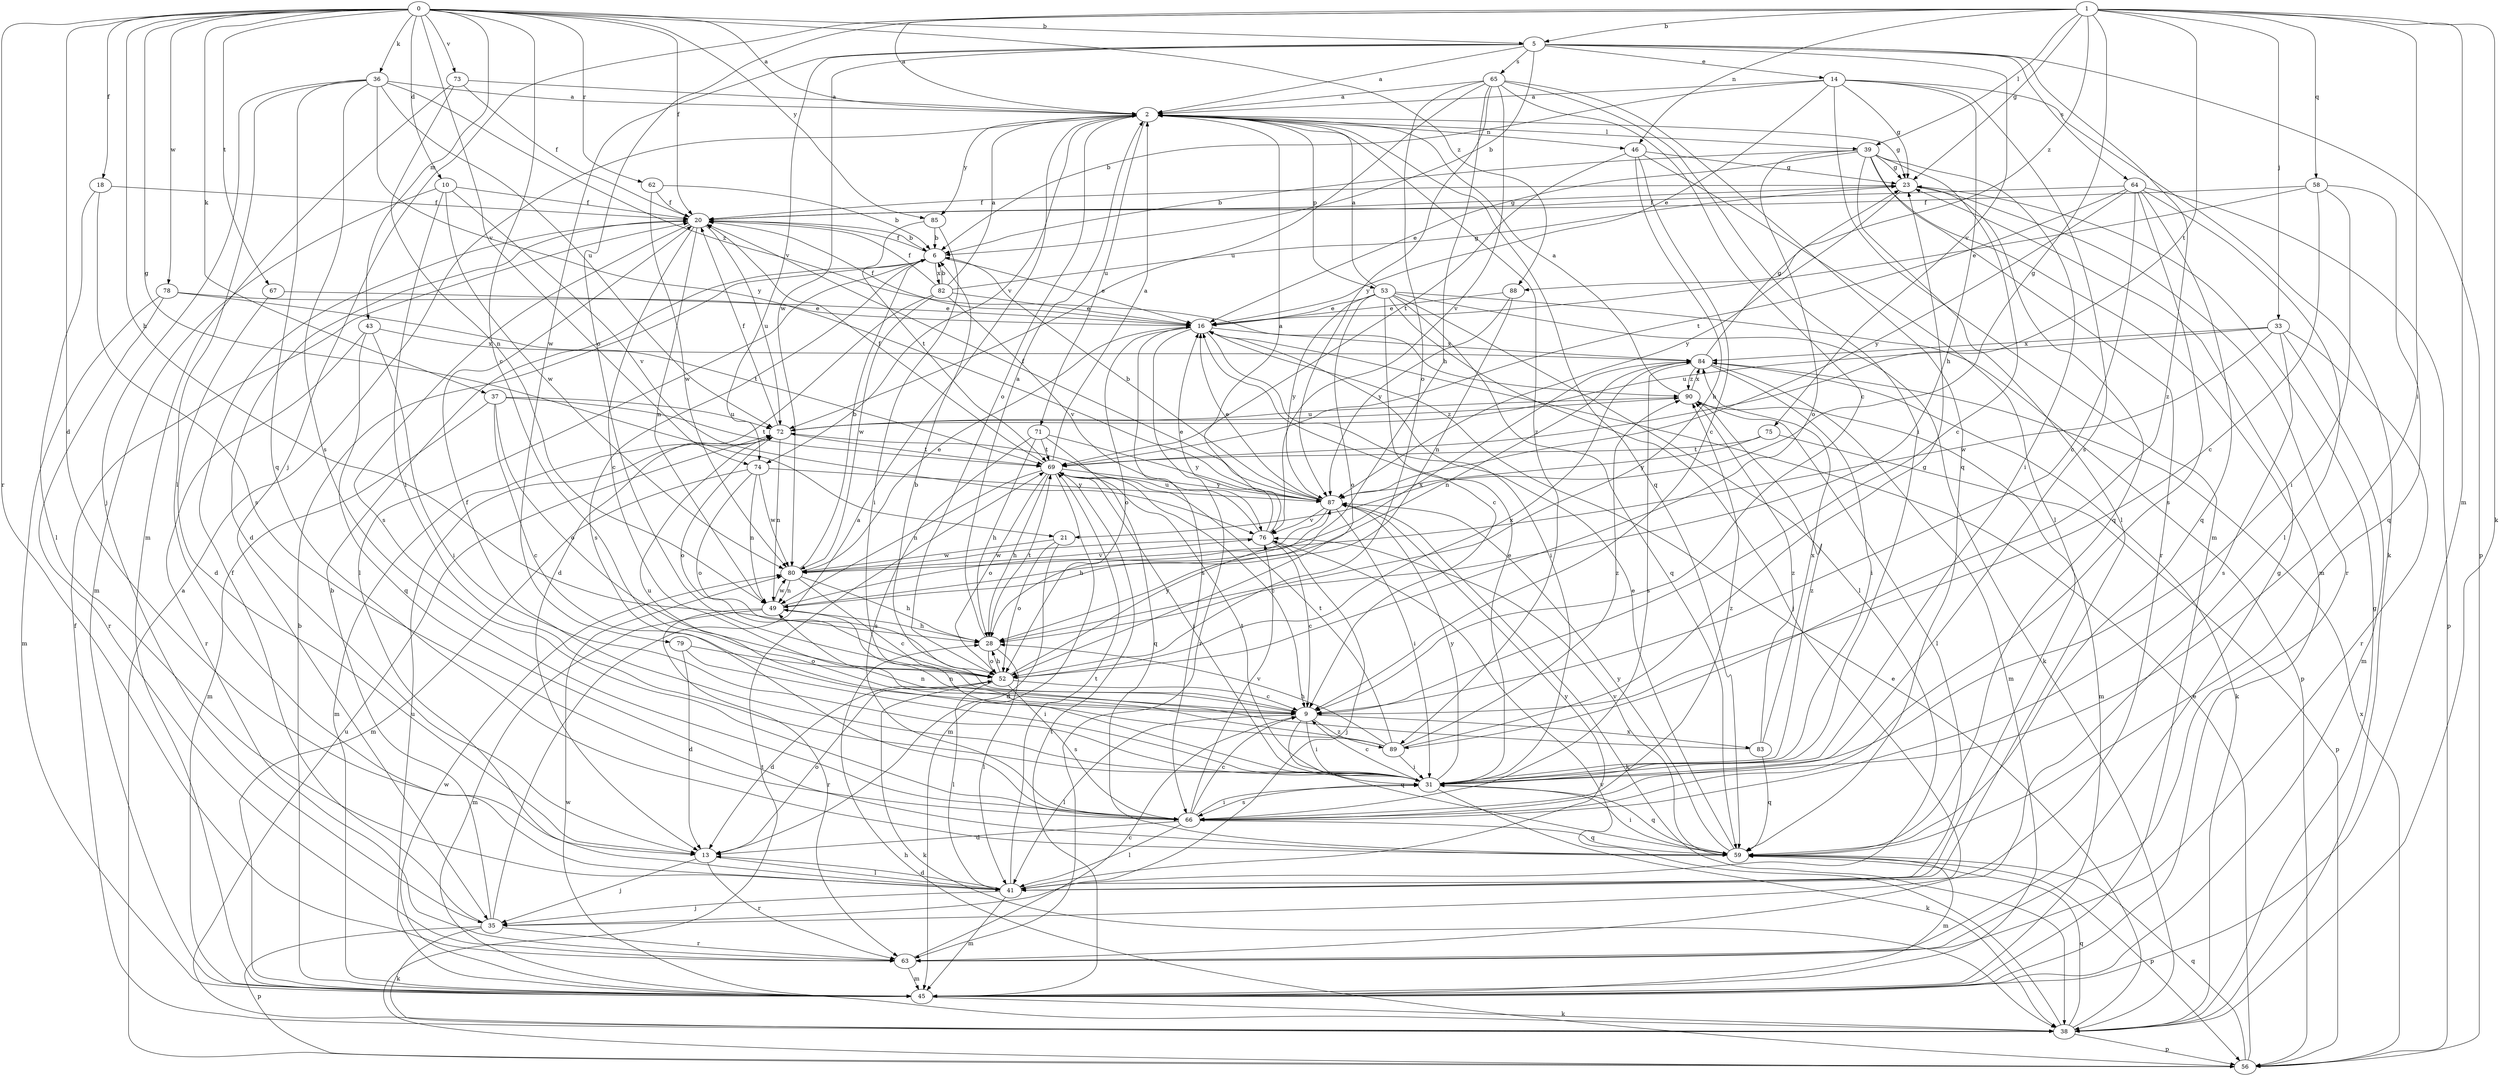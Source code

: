 strict digraph  {
0;
1;
2;
5;
6;
9;
10;
13;
14;
16;
18;
20;
21;
23;
28;
31;
33;
35;
36;
37;
38;
39;
41;
43;
45;
46;
49;
52;
53;
56;
58;
59;
62;
63;
64;
65;
66;
67;
69;
71;
72;
73;
74;
75;
76;
78;
79;
80;
82;
83;
84;
85;
87;
88;
89;
90;
0 -> 2  [label=a];
0 -> 5  [label=b];
0 -> 9  [label=c];
0 -> 10  [label=d];
0 -> 13  [label=d];
0 -> 18  [label=f];
0 -> 20  [label=f];
0 -> 21  [label=g];
0 -> 28  [label=h];
0 -> 36  [label=k];
0 -> 37  [label=k];
0 -> 43  [label=m];
0 -> 62  [label=r];
0 -> 63  [label=r];
0 -> 67  [label=t];
0 -> 73  [label=v];
0 -> 74  [label=v];
0 -> 78  [label=w];
0 -> 85  [label=y];
0 -> 88  [label=z];
1 -> 2  [label=a];
1 -> 5  [label=b];
1 -> 21  [label=g];
1 -> 23  [label=g];
1 -> 31  [label=i];
1 -> 33  [label=j];
1 -> 35  [label=j];
1 -> 38  [label=k];
1 -> 39  [label=l];
1 -> 45  [label=m];
1 -> 46  [label=n];
1 -> 52  [label=o];
1 -> 58  [label=q];
1 -> 69  [label=t];
1 -> 88  [label=z];
2 -> 23  [label=g];
2 -> 39  [label=l];
2 -> 46  [label=n];
2 -> 52  [label=o];
2 -> 53  [label=p];
2 -> 59  [label=q];
2 -> 71  [label=u];
2 -> 74  [label=v];
2 -> 85  [label=y];
2 -> 89  [label=z];
5 -> 2  [label=a];
5 -> 6  [label=b];
5 -> 14  [label=e];
5 -> 56  [label=p];
5 -> 64  [label=s];
5 -> 65  [label=s];
5 -> 74  [label=v];
5 -> 75  [label=v];
5 -> 79  [label=w];
5 -> 80  [label=w];
5 -> 89  [label=z];
6 -> 16  [label=e];
6 -> 20  [label=f];
6 -> 41  [label=l];
6 -> 66  [label=s];
6 -> 82  [label=x];
9 -> 6  [label=b];
9 -> 31  [label=i];
9 -> 41  [label=l];
9 -> 59  [label=q];
9 -> 83  [label=x];
9 -> 89  [label=z];
10 -> 20  [label=f];
10 -> 31  [label=i];
10 -> 45  [label=m];
10 -> 76  [label=v];
10 -> 80  [label=w];
13 -> 35  [label=j];
13 -> 41  [label=l];
13 -> 52  [label=o];
13 -> 63  [label=r];
14 -> 2  [label=a];
14 -> 6  [label=b];
14 -> 16  [label=e];
14 -> 23  [label=g];
14 -> 28  [label=h];
14 -> 38  [label=k];
14 -> 45  [label=m];
14 -> 66  [label=s];
16 -> 20  [label=f];
16 -> 31  [label=i];
16 -> 52  [label=o];
16 -> 63  [label=r];
16 -> 66  [label=s];
16 -> 84  [label=x];
18 -> 20  [label=f];
18 -> 41  [label=l];
18 -> 66  [label=s];
20 -> 6  [label=b];
20 -> 9  [label=c];
20 -> 13  [label=d];
20 -> 23  [label=g];
20 -> 49  [label=n];
20 -> 66  [label=s];
20 -> 72  [label=u];
21 -> 13  [label=d];
21 -> 52  [label=o];
21 -> 80  [label=w];
23 -> 20  [label=f];
23 -> 59  [label=q];
23 -> 63  [label=r];
23 -> 87  [label=y];
28 -> 2  [label=a];
28 -> 41  [label=l];
28 -> 52  [label=o];
28 -> 69  [label=t];
31 -> 9  [label=c];
31 -> 16  [label=e];
31 -> 20  [label=f];
31 -> 38  [label=k];
31 -> 59  [label=q];
31 -> 66  [label=s];
31 -> 69  [label=t];
31 -> 87  [label=y];
31 -> 90  [label=z];
33 -> 45  [label=m];
33 -> 63  [label=r];
33 -> 66  [label=s];
33 -> 72  [label=u];
33 -> 80  [label=w];
33 -> 84  [label=x];
35 -> 2  [label=a];
35 -> 6  [label=b];
35 -> 20  [label=f];
35 -> 38  [label=k];
35 -> 56  [label=p];
35 -> 63  [label=r];
36 -> 2  [label=a];
36 -> 35  [label=j];
36 -> 41  [label=l];
36 -> 59  [label=q];
36 -> 66  [label=s];
36 -> 72  [label=u];
36 -> 87  [label=y];
36 -> 90  [label=z];
37 -> 9  [label=c];
37 -> 45  [label=m];
37 -> 52  [label=o];
37 -> 69  [label=t];
37 -> 72  [label=u];
38 -> 16  [label=e];
38 -> 20  [label=f];
38 -> 23  [label=g];
38 -> 56  [label=p];
38 -> 59  [label=q];
38 -> 72  [label=u];
38 -> 76  [label=v];
38 -> 80  [label=w];
39 -> 6  [label=b];
39 -> 9  [label=c];
39 -> 16  [label=e];
39 -> 23  [label=g];
39 -> 31  [label=i];
39 -> 41  [label=l];
39 -> 45  [label=m];
39 -> 52  [label=o];
39 -> 63  [label=r];
41 -> 13  [label=d];
41 -> 35  [label=j];
41 -> 45  [label=m];
41 -> 69  [label=t];
41 -> 87  [label=y];
43 -> 31  [label=i];
43 -> 59  [label=q];
43 -> 63  [label=r];
43 -> 84  [label=x];
45 -> 6  [label=b];
45 -> 38  [label=k];
45 -> 69  [label=t];
45 -> 72  [label=u];
45 -> 80  [label=w];
46 -> 9  [label=c];
46 -> 23  [label=g];
46 -> 28  [label=h];
46 -> 41  [label=l];
46 -> 69  [label=t];
49 -> 28  [label=h];
49 -> 45  [label=m];
49 -> 63  [label=r];
49 -> 80  [label=w];
49 -> 84  [label=x];
52 -> 9  [label=c];
52 -> 13  [label=d];
52 -> 28  [label=h];
52 -> 38  [label=k];
52 -> 41  [label=l];
52 -> 66  [label=s];
52 -> 84  [label=x];
52 -> 87  [label=y];
53 -> 2  [label=a];
53 -> 9  [label=c];
53 -> 16  [label=e];
53 -> 35  [label=j];
53 -> 38  [label=k];
53 -> 41  [label=l];
53 -> 52  [label=o];
53 -> 56  [label=p];
53 -> 59  [label=q];
53 -> 87  [label=y];
56 -> 2  [label=a];
56 -> 16  [label=e];
56 -> 28  [label=h];
56 -> 59  [label=q];
56 -> 69  [label=t];
56 -> 84  [label=x];
58 -> 9  [label=c];
58 -> 16  [label=e];
58 -> 20  [label=f];
58 -> 31  [label=i];
58 -> 59  [label=q];
59 -> 16  [label=e];
59 -> 31  [label=i];
59 -> 45  [label=m];
59 -> 56  [label=p];
59 -> 76  [label=v];
59 -> 87  [label=y];
62 -> 6  [label=b];
62 -> 20  [label=f];
62 -> 80  [label=w];
63 -> 9  [label=c];
63 -> 23  [label=g];
63 -> 45  [label=m];
64 -> 9  [label=c];
64 -> 20  [label=f];
64 -> 41  [label=l];
64 -> 56  [label=p];
64 -> 59  [label=q];
64 -> 66  [label=s];
64 -> 69  [label=t];
64 -> 87  [label=y];
65 -> 2  [label=a];
65 -> 9  [label=c];
65 -> 28  [label=h];
65 -> 31  [label=i];
65 -> 52  [label=o];
65 -> 59  [label=q];
65 -> 72  [label=u];
65 -> 76  [label=v];
65 -> 87  [label=y];
66 -> 9  [label=c];
66 -> 13  [label=d];
66 -> 31  [label=i];
66 -> 41  [label=l];
66 -> 59  [label=q];
66 -> 76  [label=v];
66 -> 90  [label=z];
67 -> 13  [label=d];
67 -> 16  [label=e];
69 -> 2  [label=a];
69 -> 9  [label=c];
69 -> 20  [label=f];
69 -> 28  [label=h];
69 -> 31  [label=i];
69 -> 45  [label=m];
69 -> 49  [label=n];
69 -> 52  [label=o];
69 -> 87  [label=y];
71 -> 28  [label=h];
71 -> 59  [label=q];
71 -> 66  [label=s];
71 -> 69  [label=t];
71 -> 87  [label=y];
72 -> 20  [label=f];
72 -> 45  [label=m];
72 -> 49  [label=n];
72 -> 52  [label=o];
72 -> 69  [label=t];
72 -> 90  [label=z];
73 -> 2  [label=a];
73 -> 20  [label=f];
73 -> 45  [label=m];
73 -> 49  [label=n];
74 -> 45  [label=m];
74 -> 49  [label=n];
74 -> 52  [label=o];
74 -> 80  [label=w];
74 -> 87  [label=y];
75 -> 56  [label=p];
75 -> 69  [label=t];
75 -> 87  [label=y];
76 -> 2  [label=a];
76 -> 9  [label=c];
76 -> 16  [label=e];
76 -> 35  [label=j];
76 -> 72  [label=u];
76 -> 80  [label=w];
78 -> 16  [label=e];
78 -> 45  [label=m];
78 -> 63  [label=r];
78 -> 69  [label=t];
79 -> 13  [label=d];
79 -> 31  [label=i];
79 -> 52  [label=o];
80 -> 6  [label=b];
80 -> 9  [label=c];
80 -> 16  [label=e];
80 -> 28  [label=h];
80 -> 49  [label=n];
80 -> 76  [label=v];
82 -> 2  [label=a];
82 -> 6  [label=b];
82 -> 13  [label=d];
82 -> 16  [label=e];
82 -> 20  [label=f];
82 -> 23  [label=g];
82 -> 76  [label=v];
82 -> 80  [label=w];
83 -> 49  [label=n];
83 -> 59  [label=q];
83 -> 84  [label=x];
83 -> 90  [label=z];
84 -> 23  [label=g];
84 -> 31  [label=i];
84 -> 38  [label=k];
84 -> 45  [label=m];
84 -> 49  [label=n];
84 -> 66  [label=s];
84 -> 90  [label=z];
85 -> 6  [label=b];
85 -> 31  [label=i];
85 -> 69  [label=t];
87 -> 6  [label=b];
87 -> 16  [label=e];
87 -> 20  [label=f];
87 -> 28  [label=h];
87 -> 31  [label=i];
87 -> 38  [label=k];
87 -> 76  [label=v];
88 -> 16  [label=e];
88 -> 49  [label=n];
88 -> 87  [label=y];
89 -> 23  [label=g];
89 -> 28  [label=h];
89 -> 31  [label=i];
89 -> 49  [label=n];
89 -> 69  [label=t];
89 -> 72  [label=u];
89 -> 90  [label=z];
90 -> 2  [label=a];
90 -> 41  [label=l];
90 -> 45  [label=m];
90 -> 72  [label=u];
90 -> 84  [label=x];
}
